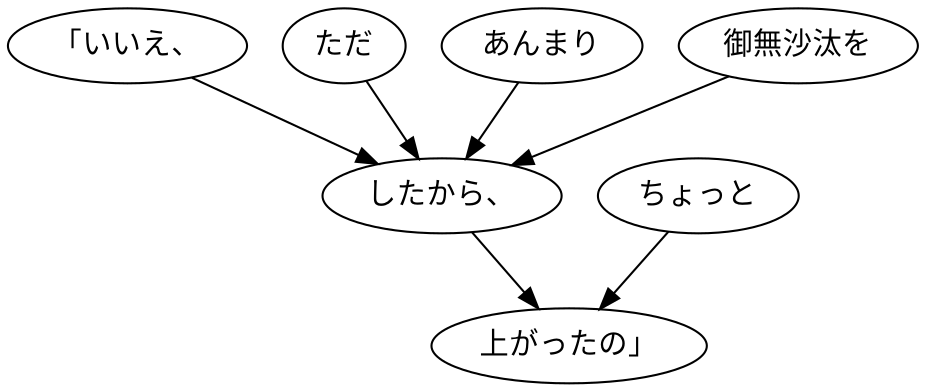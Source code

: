 digraph graph6700 {
	node0 [label="「いいえ、"];
	node1 [label="ただ"];
	node2 [label="あんまり"];
	node3 [label="御無沙汰を"];
	node4 [label="したから、"];
	node5 [label="ちょっと"];
	node6 [label="上がったの」"];
	node0 -> node4;
	node1 -> node4;
	node2 -> node4;
	node3 -> node4;
	node4 -> node6;
	node5 -> node6;
}
